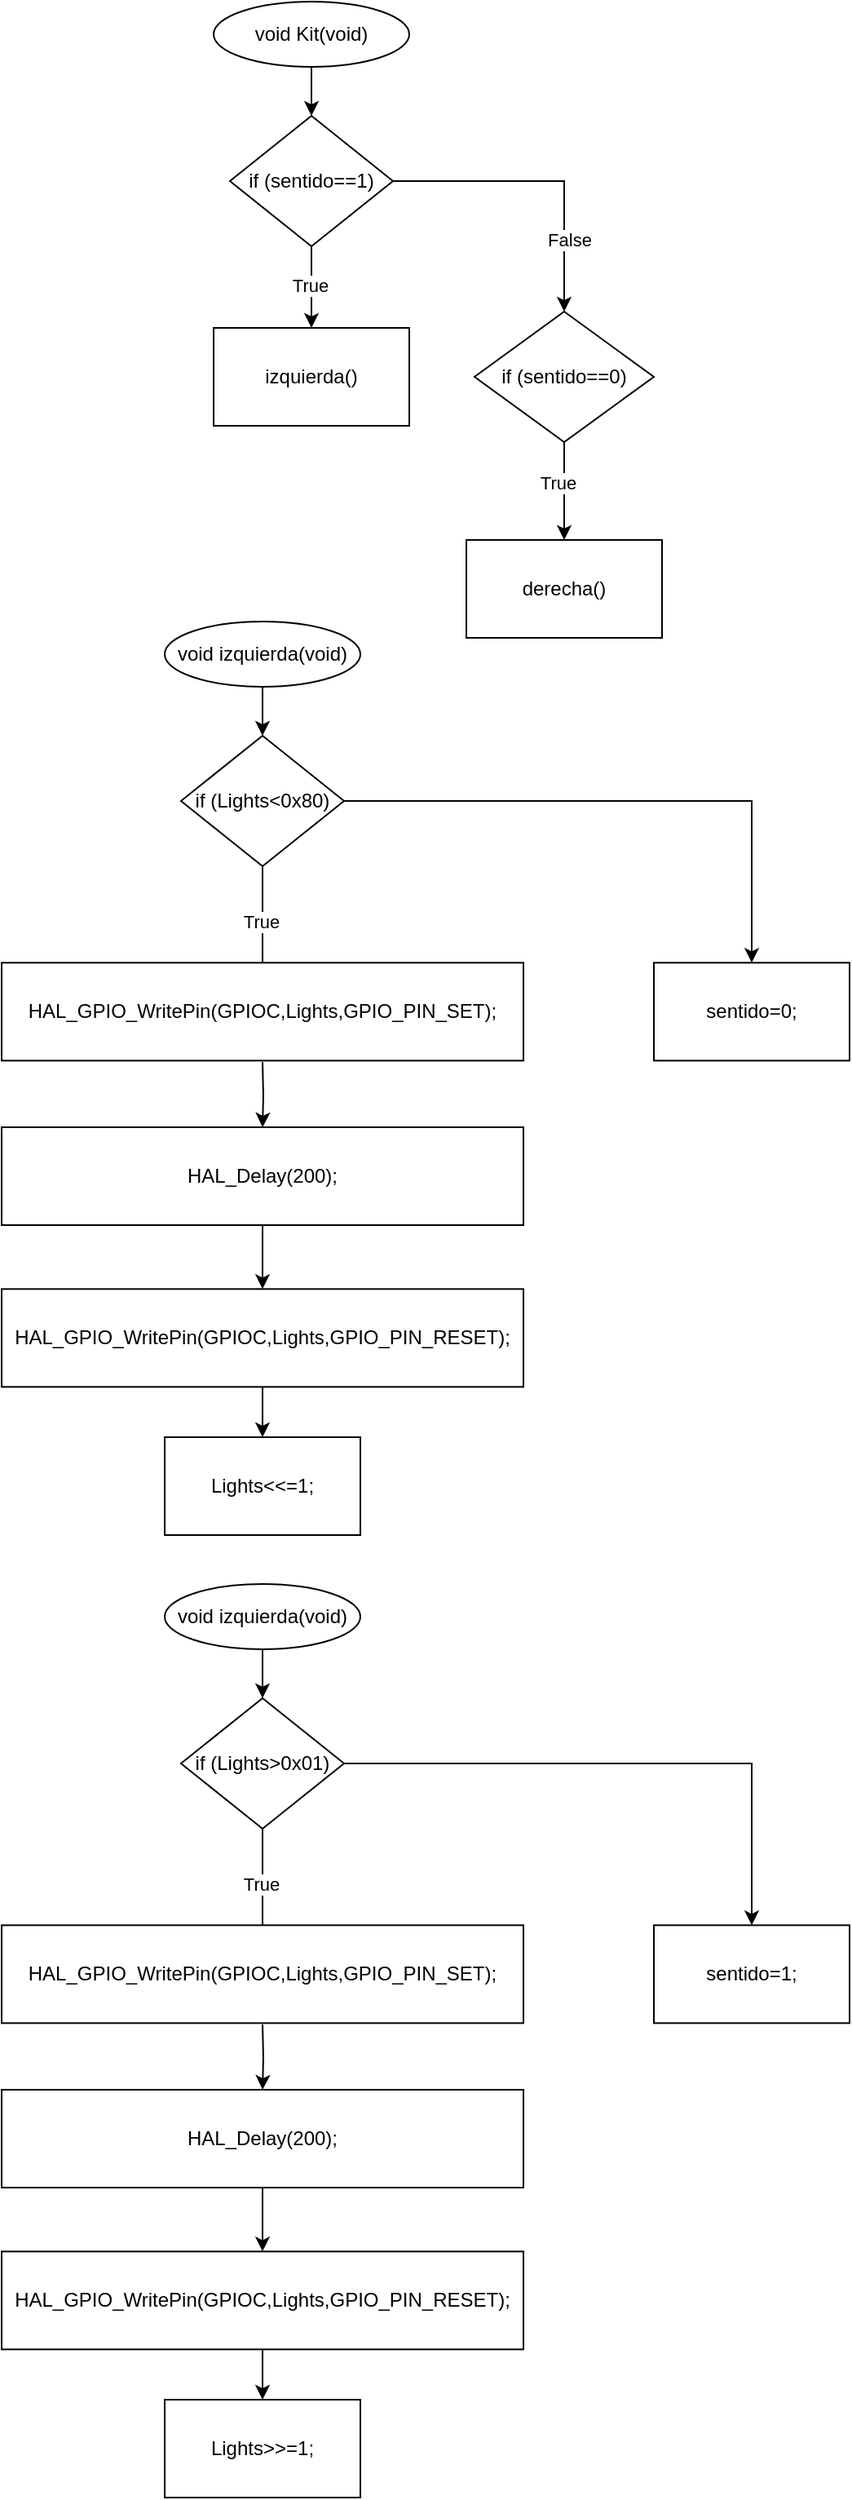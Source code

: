<mxfile version="21.7.2" type="github">
  <diagram name="Page-1" id="k7Qf3rfxp0l8belNccaL">
    <mxGraphModel dx="1018" dy="591" grid="1" gridSize="10" guides="1" tooltips="1" connect="1" arrows="1" fold="1" page="1" pageScale="1" pageWidth="3300" pageHeight="4681" math="0" shadow="0">
      <root>
        <mxCell id="0" />
        <mxCell id="1" parent="0" />
        <mxCell id="1wXaXJJ_uJc2HrgggwH0-6" style="edgeStyle=orthogonalEdgeStyle;rounded=0;orthogonalLoop=1;jettySize=auto;html=1;entryX=0.5;entryY=0;entryDx=0;entryDy=0;" edge="1" parent="1" source="1wXaXJJ_uJc2HrgggwH0-1" target="1wXaXJJ_uJc2HrgggwH0-2">
          <mxGeometry relative="1" as="geometry" />
        </mxCell>
        <mxCell id="1wXaXJJ_uJc2HrgggwH0-1" value="void Kit(void)" style="ellipse;whiteSpace=wrap;html=1;" vertex="1" parent="1">
          <mxGeometry x="320" y="40" width="120" height="40" as="geometry" />
        </mxCell>
        <mxCell id="1wXaXJJ_uJc2HrgggwH0-4" style="edgeStyle=orthogonalEdgeStyle;rounded=0;orthogonalLoop=1;jettySize=auto;html=1;entryX=0.5;entryY=0;entryDx=0;entryDy=0;" edge="1" parent="1" source="1wXaXJJ_uJc2HrgggwH0-2">
          <mxGeometry relative="1" as="geometry">
            <mxPoint x="380" y="240" as="targetPoint" />
          </mxGeometry>
        </mxCell>
        <mxCell id="1wXaXJJ_uJc2HrgggwH0-5" value="True" style="edgeLabel;html=1;align=center;verticalAlign=middle;resizable=0;points=[];" vertex="1" connectable="0" parent="1wXaXJJ_uJc2HrgggwH0-4">
          <mxGeometry x="-0.04" y="-1" relative="1" as="geometry">
            <mxPoint as="offset" />
          </mxGeometry>
        </mxCell>
        <mxCell id="1wXaXJJ_uJc2HrgggwH0-7" style="edgeStyle=orthogonalEdgeStyle;rounded=0;orthogonalLoop=1;jettySize=auto;html=1;" edge="1" parent="1" source="1wXaXJJ_uJc2HrgggwH0-2" target="1wXaXJJ_uJc2HrgggwH0-9">
          <mxGeometry relative="1" as="geometry">
            <mxPoint x="520" y="240" as="targetPoint" />
          </mxGeometry>
        </mxCell>
        <mxCell id="1wXaXJJ_uJc2HrgggwH0-8" value="False" style="edgeLabel;html=1;align=center;verticalAlign=middle;resizable=0;points=[];" vertex="1" connectable="0" parent="1wXaXJJ_uJc2HrgggwH0-7">
          <mxGeometry x="0.525" y="3" relative="1" as="geometry">
            <mxPoint as="offset" />
          </mxGeometry>
        </mxCell>
        <mxCell id="1wXaXJJ_uJc2HrgggwH0-2" value="if (sentido==1)" style="rhombus;whiteSpace=wrap;html=1;" vertex="1" parent="1">
          <mxGeometry x="330" y="110" width="100" height="80" as="geometry" />
        </mxCell>
        <mxCell id="1wXaXJJ_uJc2HrgggwH0-11" style="edgeStyle=orthogonalEdgeStyle;rounded=0;orthogonalLoop=1;jettySize=auto;html=1;" edge="1" parent="1" source="1wXaXJJ_uJc2HrgggwH0-9">
          <mxGeometry relative="1" as="geometry">
            <mxPoint x="535" y="370.0" as="targetPoint" />
          </mxGeometry>
        </mxCell>
        <mxCell id="1wXaXJJ_uJc2HrgggwH0-12" value="True" style="edgeLabel;html=1;align=center;verticalAlign=middle;resizable=0;points=[];" vertex="1" connectable="0" parent="1wXaXJJ_uJc2HrgggwH0-11">
          <mxGeometry x="-0.167" y="-4" relative="1" as="geometry">
            <mxPoint as="offset" />
          </mxGeometry>
        </mxCell>
        <mxCell id="1wXaXJJ_uJc2HrgggwH0-9" value="if (sentido==0)" style="rhombus;whiteSpace=wrap;html=1;" vertex="1" parent="1">
          <mxGeometry x="480" y="230" width="110" height="80" as="geometry" />
        </mxCell>
        <mxCell id="1wXaXJJ_uJc2HrgggwH0-23" style="edgeStyle=orthogonalEdgeStyle;rounded=0;orthogonalLoop=1;jettySize=auto;html=1;entryX=0.5;entryY=0;entryDx=0;entryDy=0;" edge="1" parent="1" source="1wXaXJJ_uJc2HrgggwH0-24" target="1wXaXJJ_uJc2HrgggwH0-29">
          <mxGeometry relative="1" as="geometry" />
        </mxCell>
        <mxCell id="1wXaXJJ_uJc2HrgggwH0-24" value="void izquierda(void)" style="ellipse;whiteSpace=wrap;html=1;" vertex="1" parent="1">
          <mxGeometry x="290" y="420" width="120" height="40" as="geometry" />
        </mxCell>
        <mxCell id="1wXaXJJ_uJc2HrgggwH0-25" style="edgeStyle=orthogonalEdgeStyle;rounded=0;orthogonalLoop=1;jettySize=auto;html=1;entryX=0.5;entryY=0;entryDx=0;entryDy=0;" edge="1" parent="1" source="1wXaXJJ_uJc2HrgggwH0-29">
          <mxGeometry relative="1" as="geometry">
            <mxPoint x="350" y="639.17" as="targetPoint" />
          </mxGeometry>
        </mxCell>
        <mxCell id="1wXaXJJ_uJc2HrgggwH0-26" value="True" style="edgeLabel;html=1;align=center;verticalAlign=middle;resizable=0;points=[];" vertex="1" connectable="0" parent="1wXaXJJ_uJc2HrgggwH0-25">
          <mxGeometry x="-0.04" y="-1" relative="1" as="geometry">
            <mxPoint as="offset" />
          </mxGeometry>
        </mxCell>
        <mxCell id="1wXaXJJ_uJc2HrgggwH0-27" style="edgeStyle=orthogonalEdgeStyle;rounded=0;orthogonalLoop=1;jettySize=auto;html=1;entryX=0.5;entryY=0;entryDx=0;entryDy=0;" edge="1" parent="1" source="1wXaXJJ_uJc2HrgggwH0-29" target="1wXaXJJ_uJc2HrgggwH0-54">
          <mxGeometry relative="1" as="geometry">
            <mxPoint x="650" y="629.17" as="targetPoint" />
          </mxGeometry>
        </mxCell>
        <mxCell id="1wXaXJJ_uJc2HrgggwH0-29" value="if (Lights&amp;lt;0x80)" style="rhombus;whiteSpace=wrap;html=1;" vertex="1" parent="1">
          <mxGeometry x="300" y="490" width="100" height="80" as="geometry" />
        </mxCell>
        <mxCell id="1wXaXJJ_uJc2HrgggwH0-42" style="edgeStyle=orthogonalEdgeStyle;rounded=0;orthogonalLoop=1;jettySize=auto;html=1;entryX=0.5;entryY=0;entryDx=0;entryDy=0;" edge="1" parent="1">
          <mxGeometry relative="1" as="geometry">
            <mxPoint x="350" y="690" as="sourcePoint" />
            <mxPoint x="350" y="730" as="targetPoint" />
          </mxGeometry>
        </mxCell>
        <mxCell id="1wXaXJJ_uJc2HrgggwH0-45" style="edgeStyle=orthogonalEdgeStyle;rounded=0;orthogonalLoop=1;jettySize=auto;html=1;" edge="1" parent="1">
          <mxGeometry relative="1" as="geometry">
            <mxPoint x="350" y="790" as="sourcePoint" />
            <mxPoint x="350" y="829.17" as="targetPoint" />
          </mxGeometry>
        </mxCell>
        <mxCell id="1wXaXJJ_uJc2HrgggwH0-46" value="HAL_GPIO_WritePin(GPIOC,Lights,GPIO_PIN_SET);" style="rounded=0;whiteSpace=wrap;html=1;" vertex="1" parent="1">
          <mxGeometry x="190" y="629.17" width="320" height="60" as="geometry" />
        </mxCell>
        <mxCell id="1wXaXJJ_uJc2HrgggwH0-47" value="izquierda()" style="rounded=0;whiteSpace=wrap;html=1;" vertex="1" parent="1">
          <mxGeometry x="320" y="240" width="120" height="60" as="geometry" />
        </mxCell>
        <mxCell id="1wXaXJJ_uJc2HrgggwH0-48" value="derecha()" style="rounded=0;whiteSpace=wrap;html=1;" vertex="1" parent="1">
          <mxGeometry x="475" y="370" width="120" height="60" as="geometry" />
        </mxCell>
        <mxCell id="1wXaXJJ_uJc2HrgggwH0-49" value="HAL_Delay(200);" style="rounded=0;whiteSpace=wrap;html=1;" vertex="1" parent="1">
          <mxGeometry x="190" y="730" width="320" height="60" as="geometry" />
        </mxCell>
        <mxCell id="1wXaXJJ_uJc2HrgggwH0-53" style="edgeStyle=orthogonalEdgeStyle;rounded=0;orthogonalLoop=1;jettySize=auto;html=1;entryX=0.5;entryY=0;entryDx=0;entryDy=0;" edge="1" parent="1" source="1wXaXJJ_uJc2HrgggwH0-51" target="1wXaXJJ_uJc2HrgggwH0-52">
          <mxGeometry relative="1" as="geometry" />
        </mxCell>
        <mxCell id="1wXaXJJ_uJc2HrgggwH0-51" value="HAL_GPIO_WritePin(GPIOC,Lights,GPIO_PIN_RESET);" style="rounded=0;whiteSpace=wrap;html=1;" vertex="1" parent="1">
          <mxGeometry x="190" y="829.17" width="320" height="60" as="geometry" />
        </mxCell>
        <mxCell id="1wXaXJJ_uJc2HrgggwH0-52" value="Lights&amp;lt;&amp;lt;=1;" style="rounded=0;whiteSpace=wrap;html=1;" vertex="1" parent="1">
          <mxGeometry x="290" y="920" width="120" height="60" as="geometry" />
        </mxCell>
        <mxCell id="1wXaXJJ_uJc2HrgggwH0-54" value="sentido=0;" style="rounded=0;whiteSpace=wrap;html=1;" vertex="1" parent="1">
          <mxGeometry x="590" y="629.17" width="120" height="60" as="geometry" />
        </mxCell>
        <mxCell id="1wXaXJJ_uJc2HrgggwH0-55" style="edgeStyle=orthogonalEdgeStyle;rounded=0;orthogonalLoop=1;jettySize=auto;html=1;entryX=0.5;entryY=0;entryDx=0;entryDy=0;" edge="1" parent="1" source="1wXaXJJ_uJc2HrgggwH0-56" target="1wXaXJJ_uJc2HrgggwH0-60">
          <mxGeometry relative="1" as="geometry" />
        </mxCell>
        <mxCell id="1wXaXJJ_uJc2HrgggwH0-56" value="void izquierda(void)" style="ellipse;whiteSpace=wrap;html=1;" vertex="1" parent="1">
          <mxGeometry x="290" y="1010" width="120" height="40" as="geometry" />
        </mxCell>
        <mxCell id="1wXaXJJ_uJc2HrgggwH0-57" style="edgeStyle=orthogonalEdgeStyle;rounded=0;orthogonalLoop=1;jettySize=auto;html=1;entryX=0.5;entryY=0;entryDx=0;entryDy=0;" edge="1" parent="1" source="1wXaXJJ_uJc2HrgggwH0-60">
          <mxGeometry relative="1" as="geometry">
            <mxPoint x="350" y="1229.17" as="targetPoint" />
          </mxGeometry>
        </mxCell>
        <mxCell id="1wXaXJJ_uJc2HrgggwH0-58" value="True" style="edgeLabel;html=1;align=center;verticalAlign=middle;resizable=0;points=[];" vertex="1" connectable="0" parent="1wXaXJJ_uJc2HrgggwH0-57">
          <mxGeometry x="-0.04" y="-1" relative="1" as="geometry">
            <mxPoint as="offset" />
          </mxGeometry>
        </mxCell>
        <mxCell id="1wXaXJJ_uJc2HrgggwH0-59" style="edgeStyle=orthogonalEdgeStyle;rounded=0;orthogonalLoop=1;jettySize=auto;html=1;entryX=0.5;entryY=0;entryDx=0;entryDy=0;" edge="1" parent="1" source="1wXaXJJ_uJc2HrgggwH0-60" target="1wXaXJJ_uJc2HrgggwH0-68">
          <mxGeometry relative="1" as="geometry">
            <mxPoint x="650" y="1219.17" as="targetPoint" />
          </mxGeometry>
        </mxCell>
        <mxCell id="1wXaXJJ_uJc2HrgggwH0-60" value="if (Lights&amp;gt;0x01)" style="rhombus;whiteSpace=wrap;html=1;" vertex="1" parent="1">
          <mxGeometry x="300" y="1080" width="100" height="80" as="geometry" />
        </mxCell>
        <mxCell id="1wXaXJJ_uJc2HrgggwH0-61" style="edgeStyle=orthogonalEdgeStyle;rounded=0;orthogonalLoop=1;jettySize=auto;html=1;entryX=0.5;entryY=0;entryDx=0;entryDy=0;" edge="1" parent="1">
          <mxGeometry relative="1" as="geometry">
            <mxPoint x="350" y="1280" as="sourcePoint" />
            <mxPoint x="350" y="1320" as="targetPoint" />
          </mxGeometry>
        </mxCell>
        <mxCell id="1wXaXJJ_uJc2HrgggwH0-62" style="edgeStyle=orthogonalEdgeStyle;rounded=0;orthogonalLoop=1;jettySize=auto;html=1;" edge="1" parent="1">
          <mxGeometry relative="1" as="geometry">
            <mxPoint x="350" y="1380" as="sourcePoint" />
            <mxPoint x="350" y="1419.17" as="targetPoint" />
          </mxGeometry>
        </mxCell>
        <mxCell id="1wXaXJJ_uJc2HrgggwH0-63" value="HAL_GPIO_WritePin(GPIOC,Lights,GPIO_PIN_SET);" style="rounded=0;whiteSpace=wrap;html=1;" vertex="1" parent="1">
          <mxGeometry x="190" y="1219.17" width="320" height="60" as="geometry" />
        </mxCell>
        <mxCell id="1wXaXJJ_uJc2HrgggwH0-64" value="HAL_Delay(200);" style="rounded=0;whiteSpace=wrap;html=1;" vertex="1" parent="1">
          <mxGeometry x="190" y="1320" width="320" height="60" as="geometry" />
        </mxCell>
        <mxCell id="1wXaXJJ_uJc2HrgggwH0-65" style="edgeStyle=orthogonalEdgeStyle;rounded=0;orthogonalLoop=1;jettySize=auto;html=1;entryX=0.5;entryY=0;entryDx=0;entryDy=0;" edge="1" parent="1" source="1wXaXJJ_uJc2HrgggwH0-66" target="1wXaXJJ_uJc2HrgggwH0-67">
          <mxGeometry relative="1" as="geometry" />
        </mxCell>
        <mxCell id="1wXaXJJ_uJc2HrgggwH0-66" value="HAL_GPIO_WritePin(GPIOC,Lights,GPIO_PIN_RESET);" style="rounded=0;whiteSpace=wrap;html=1;" vertex="1" parent="1">
          <mxGeometry x="190" y="1419.17" width="320" height="60" as="geometry" />
        </mxCell>
        <mxCell id="1wXaXJJ_uJc2HrgggwH0-67" value="Lights&amp;gt;&amp;gt;=1;" style="rounded=0;whiteSpace=wrap;html=1;" vertex="1" parent="1">
          <mxGeometry x="290" y="1510" width="120" height="60" as="geometry" />
        </mxCell>
        <mxCell id="1wXaXJJ_uJc2HrgggwH0-68" value="sentido=1;" style="rounded=0;whiteSpace=wrap;html=1;" vertex="1" parent="1">
          <mxGeometry x="590" y="1219.17" width="120" height="60" as="geometry" />
        </mxCell>
      </root>
    </mxGraphModel>
  </diagram>
</mxfile>
